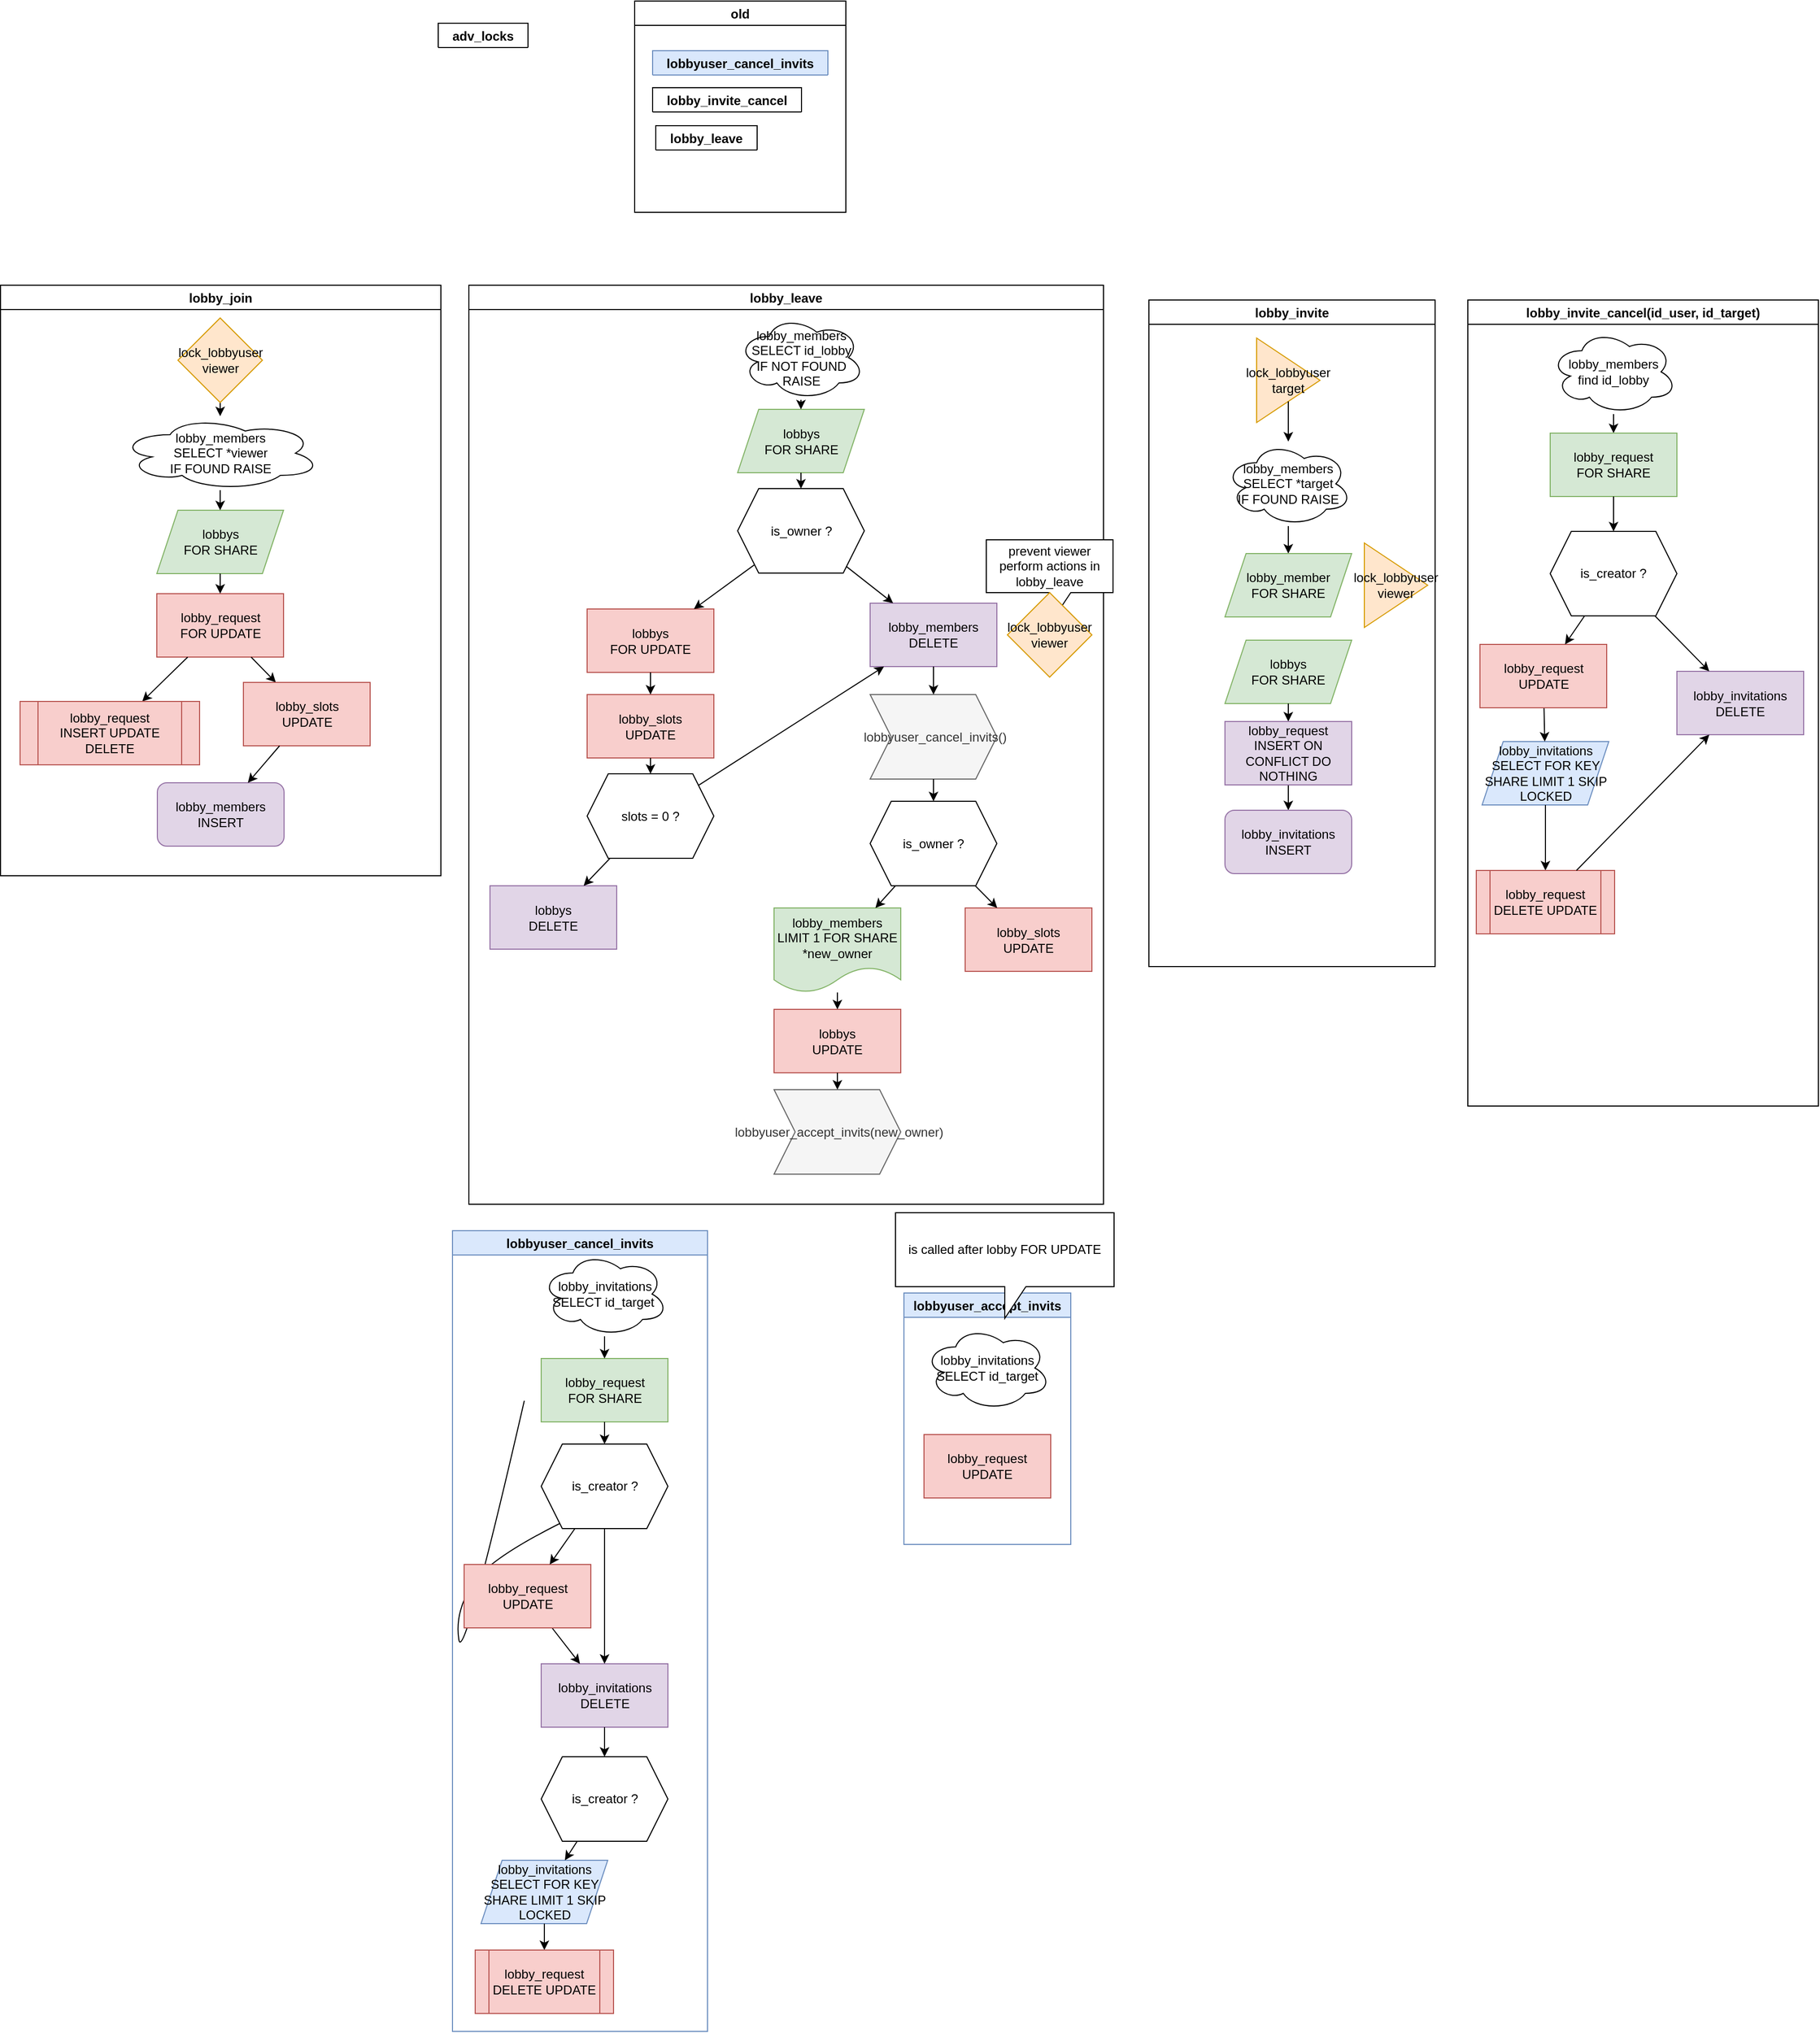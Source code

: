<mxfile version="17.4.2" type="device"><diagram id="5n8HYII4dps_oQGfJcv4" name="Page-1"><mxGraphModel dx="2755" dy="1462" grid="0" gridSize="10" guides="1" tooltips="1" connect="1" arrows="1" fold="1" page="0" pageScale="1" pageWidth="827" pageHeight="1169" math="0" shadow="0"><root><mxCell id="0"/><mxCell id="1" parent="0"/><mxCell id="jAlTLmNeURXq8MkzZGfx-23" value="lobby_join" style="swimlane;" vertex="1" parent="1"><mxGeometry x="-786.5" y="-23" width="417" height="559" as="geometry"><mxRectangle x="-1070" y="6" width="87" height="23" as="alternateBounds"/></mxGeometry></mxCell><mxCell id="jAlTLmNeURXq8MkzZGfx-2" value="lobby_members&lt;br&gt;SELECT *viewer&lt;br&gt;IF FOUND RAISE" style="ellipse;shape=cloud;whiteSpace=wrap;html=1;" vertex="1" parent="jAlTLmNeURXq8MkzZGfx-23"><mxGeometry x="113" y="124" width="190" height="70" as="geometry"/></mxCell><mxCell id="jAlTLmNeURXq8MkzZGfx-5" value="lobbys&lt;br&gt;FOR SHARE" style="shape=parallelogram;perimeter=parallelogramPerimeter;whiteSpace=wrap;html=1;fixedSize=1;fillColor=#d5e8d4;strokeColor=#82b366;" vertex="1" parent="jAlTLmNeURXq8MkzZGfx-23"><mxGeometry x="148" y="213" width="120" height="60" as="geometry"/></mxCell><mxCell id="jAlTLmNeURXq8MkzZGfx-6" value="lobby_request&lt;br&gt;FOR UPDATE" style="rounded=0;whiteSpace=wrap;html=1;fillColor=#f8cecc;strokeColor=#b85450;" vertex="1" parent="jAlTLmNeURXq8MkzZGfx-23"><mxGeometry x="148" y="292" width="120" height="60" as="geometry"/></mxCell><mxCell id="jAlTLmNeURXq8MkzZGfx-8" value="" style="endArrow=classic;html=1;rounded=0;" edge="1" parent="jAlTLmNeURXq8MkzZGfx-23" source="jAlTLmNeURXq8MkzZGfx-6" target="jAlTLmNeURXq8MkzZGfx-18"><mxGeometry width="50" height="50" relative="1" as="geometry"><mxPoint x="113" y="391" as="sourcePoint"/><mxPoint x="161.333" y="496" as="targetPoint"/></mxGeometry></mxCell><mxCell id="jAlTLmNeURXq8MkzZGfx-9" value="" style="endArrow=classic;html=1;rounded=0;" edge="1" parent="jAlTLmNeURXq8MkzZGfx-23" source="jAlTLmNeURXq8MkzZGfx-6" target="jAlTLmNeURXq8MkzZGfx-19"><mxGeometry width="50" height="50" relative="1" as="geometry"><mxPoint x="199.25" y="441" as="sourcePoint"/><mxPoint x="302.111" y="496" as="targetPoint"/></mxGeometry></mxCell><mxCell id="jAlTLmNeURXq8MkzZGfx-12" value="" style="endArrow=classic;html=1;rounded=0;" edge="1" parent="jAlTLmNeURXq8MkzZGfx-23" source="jAlTLmNeURXq8MkzZGfx-17" target="jAlTLmNeURXq8MkzZGfx-2"><mxGeometry width="50" height="50" relative="1" as="geometry"><mxPoint x="208" y="79" as="sourcePoint"/><mxPoint x="613" y="351" as="targetPoint"/></mxGeometry></mxCell><mxCell id="jAlTLmNeURXq8MkzZGfx-13" value="" style="endArrow=classic;html=1;rounded=0;" edge="1" parent="jAlTLmNeURXq8MkzZGfx-23" source="jAlTLmNeURXq8MkzZGfx-2" target="jAlTLmNeURXq8MkzZGfx-5"><mxGeometry width="50" height="50" relative="1" as="geometry"><mxPoint x="563" y="401" as="sourcePoint"/><mxPoint x="323" y="261" as="targetPoint"/></mxGeometry></mxCell><mxCell id="jAlTLmNeURXq8MkzZGfx-14" value="" style="endArrow=classic;html=1;rounded=0;" edge="1" parent="jAlTLmNeURXq8MkzZGfx-23" source="jAlTLmNeURXq8MkzZGfx-5" target="jAlTLmNeURXq8MkzZGfx-6"><mxGeometry width="50" height="50" relative="1" as="geometry"><mxPoint x="218" y="271" as="sourcePoint"/><mxPoint x="218" y="231" as="targetPoint"/></mxGeometry></mxCell><mxCell id="jAlTLmNeURXq8MkzZGfx-17" value="lock_lobbyuser&lt;br&gt;viewer" style="rhombus;whiteSpace=wrap;html=1;fillColor=#ffe6cc;strokeColor=#d79b00;" vertex="1" parent="jAlTLmNeURXq8MkzZGfx-23"><mxGeometry x="168" y="31" width="80" height="80" as="geometry"/></mxCell><mxCell id="jAlTLmNeURXq8MkzZGfx-19" value="lobby_slots&lt;br&gt;UPDATE" style="rounded=0;whiteSpace=wrap;html=1;fillColor=#f8cecc;strokeColor=#b85450;" vertex="1" parent="jAlTLmNeURXq8MkzZGfx-23"><mxGeometry x="230" y="376" width="120" height="60" as="geometry"/></mxCell><mxCell id="jAlTLmNeURXq8MkzZGfx-20" value="lobby_members&lt;br&gt;INSERT" style="rounded=1;whiteSpace=wrap;html=1;fillColor=#e1d5e7;strokeColor=#9673a6;" vertex="1" parent="jAlTLmNeURXq8MkzZGfx-23"><mxGeometry x="148.5" y="471" width="120" height="60" as="geometry"/></mxCell><mxCell id="jAlTLmNeURXq8MkzZGfx-21" value="" style="endArrow=classic;html=1;rounded=0;" edge="1" parent="jAlTLmNeURXq8MkzZGfx-23" source="jAlTLmNeURXq8MkzZGfx-19" target="jAlTLmNeURXq8MkzZGfx-20"><mxGeometry width="50" height="50" relative="1" as="geometry"><mxPoint x="242.307" y="431" as="sourcePoint"/><mxPoint x="367" y="452" as="targetPoint"/></mxGeometry></mxCell><mxCell id="jAlTLmNeURXq8MkzZGfx-18" value="lobby_request&lt;br&gt;INSERT UPDATE DELETE" style="shape=process;whiteSpace=wrap;html=1;backgroundOutline=1;fillColor=#f8cecc;strokeColor=#b85450;" vertex="1" parent="jAlTLmNeURXq8MkzZGfx-23"><mxGeometry x="18.5" y="394" width="170" height="60" as="geometry"/></mxCell><mxCell id="jAlTLmNeURXq8MkzZGfx-24" value="lobby_leave" style="swimlane;" vertex="1" parent="1"><mxGeometry x="-343" y="-23" width="601" height="870" as="geometry"><mxRectangle x="-152" y="-74" width="96" height="23" as="alternateBounds"/></mxGeometry></mxCell><mxCell id="jAlTLmNeURXq8MkzZGfx-25" value="lobby_members&lt;br&gt;SELECT id_lobby&lt;br&gt;IF NOT FOUND RAISE" style="ellipse;shape=cloud;whiteSpace=wrap;html=1;" vertex="1" parent="jAlTLmNeURXq8MkzZGfx-24"><mxGeometry x="254.5" y="28.5" width="120" height="80" as="geometry"/></mxCell><mxCell id="jAlTLmNeURXq8MkzZGfx-26" value="lobbys&lt;br&gt;FOR SHARE" style="shape=parallelogram;perimeter=parallelogramPerimeter;whiteSpace=wrap;html=1;fixedSize=1;fillColor=#d5e8d4;strokeColor=#82b366;" vertex="1" parent="jAlTLmNeURXq8MkzZGfx-24"><mxGeometry x="254.5" y="117.5" width="120" height="60" as="geometry"/></mxCell><mxCell id="jAlTLmNeURXq8MkzZGfx-28" value="is_owner ?" style="shape=hexagon;perimeter=hexagonPerimeter2;whiteSpace=wrap;html=1;fixedSize=1;" vertex="1" parent="jAlTLmNeURXq8MkzZGfx-24"><mxGeometry x="254.5" y="192.5" width="120" height="80" as="geometry"/></mxCell><mxCell id="jAlTLmNeURXq8MkzZGfx-30" value="lobbys&lt;br&gt;FOR UPDATE" style="rounded=0;whiteSpace=wrap;html=1;fillColor=#f8cecc;strokeColor=#b85450;" vertex="1" parent="jAlTLmNeURXq8MkzZGfx-24"><mxGeometry x="112" y="306.5" width="120" height="60" as="geometry"/></mxCell><mxCell id="jAlTLmNeURXq8MkzZGfx-31" value="lobby_slots&lt;br&gt;UPDATE" style="rounded=0;whiteSpace=wrap;html=1;fillColor=#f8cecc;strokeColor=#b85450;" vertex="1" parent="jAlTLmNeURXq8MkzZGfx-24"><mxGeometry x="112" y="387.5" width="120" height="60" as="geometry"/></mxCell><mxCell id="jAlTLmNeURXq8MkzZGfx-32" value="slots = 0 ?" style="shape=hexagon;perimeter=hexagonPerimeter2;whiteSpace=wrap;html=1;fixedSize=1;" vertex="1" parent="jAlTLmNeURXq8MkzZGfx-24"><mxGeometry x="112" y="462.5" width="120" height="80" as="geometry"/></mxCell><mxCell id="jAlTLmNeURXq8MkzZGfx-33" value="lobbys&lt;br&gt;DELETE" style="rounded=0;whiteSpace=wrap;html=1;fillColor=#e1d5e7;strokeColor=#9673a6;" vertex="1" parent="jAlTLmNeURXq8MkzZGfx-24"><mxGeometry x="20" y="568.5" width="120" height="60" as="geometry"/></mxCell><mxCell id="jAlTLmNeURXq8MkzZGfx-34" value="lobby_members&lt;br&gt;DELETE" style="rounded=0;whiteSpace=wrap;html=1;fillColor=#e1d5e7;strokeColor=#9673a6;" vertex="1" parent="jAlTLmNeURXq8MkzZGfx-24"><mxGeometry x="380" y="301" width="120" height="60" as="geometry"/></mxCell><mxCell id="jAlTLmNeURXq8MkzZGfx-35" value="" style="endArrow=classic;html=1;rounded=0;" edge="1" parent="jAlTLmNeURXq8MkzZGfx-24" source="jAlTLmNeURXq8MkzZGfx-25" target="jAlTLmNeURXq8MkzZGfx-26"><mxGeometry width="50" height="50" relative="1" as="geometry"><mxPoint x="274" y="488.5" as="sourcePoint"/><mxPoint x="324" y="438.5" as="targetPoint"/></mxGeometry></mxCell><mxCell id="jAlTLmNeURXq8MkzZGfx-36" value="" style="endArrow=classic;html=1;rounded=0;" edge="1" parent="jAlTLmNeURXq8MkzZGfx-24" source="jAlTLmNeURXq8MkzZGfx-26" target="jAlTLmNeURXq8MkzZGfx-28"><mxGeometry width="50" height="50" relative="1" as="geometry"><mxPoint x="274" y="488.5" as="sourcePoint"/><mxPoint x="324" y="438.5" as="targetPoint"/></mxGeometry></mxCell><mxCell id="jAlTLmNeURXq8MkzZGfx-37" value="" style="endArrow=classic;html=1;rounded=0;" edge="1" parent="jAlTLmNeURXq8MkzZGfx-24" source="jAlTLmNeURXq8MkzZGfx-28" target="jAlTLmNeURXq8MkzZGfx-30"><mxGeometry width="50" height="50" relative="1" as="geometry"><mxPoint x="434" y="488.5" as="sourcePoint"/><mxPoint x="484" y="438.5" as="targetPoint"/></mxGeometry></mxCell><mxCell id="jAlTLmNeURXq8MkzZGfx-38" value="" style="endArrow=classic;html=1;rounded=0;" edge="1" parent="jAlTLmNeURXq8MkzZGfx-24" source="jAlTLmNeURXq8MkzZGfx-30" target="jAlTLmNeURXq8MkzZGfx-31"><mxGeometry width="50" height="50" relative="1" as="geometry"><mxPoint x="279.722" y="323.943" as="sourcePoint"/><mxPoint x="217.126" y="366.5" as="targetPoint"/></mxGeometry></mxCell><mxCell id="jAlTLmNeURXq8MkzZGfx-39" value="" style="endArrow=classic;html=1;rounded=0;" edge="1" parent="jAlTLmNeURXq8MkzZGfx-24" source="jAlTLmNeURXq8MkzZGfx-31" target="jAlTLmNeURXq8MkzZGfx-32"><mxGeometry width="50" height="50" relative="1" as="geometry"><mxPoint x="434" y="488.5" as="sourcePoint"/><mxPoint x="484" y="438.5" as="targetPoint"/></mxGeometry></mxCell><mxCell id="jAlTLmNeURXq8MkzZGfx-40" value="" style="endArrow=classic;html=1;rounded=0;" edge="1" parent="jAlTLmNeURXq8MkzZGfx-24" source="jAlTLmNeURXq8MkzZGfx-32" target="jAlTLmNeURXq8MkzZGfx-33"><mxGeometry width="50" height="50" relative="1" as="geometry"><mxPoint x="290" y="546.5" as="sourcePoint"/><mxPoint x="340" y="496.5" as="targetPoint"/></mxGeometry></mxCell><mxCell id="jAlTLmNeURXq8MkzZGfx-42" value="" style="endArrow=classic;html=1;rounded=0;" edge="1" parent="jAlTLmNeURXq8MkzZGfx-24" source="jAlTLmNeURXq8MkzZGfx-28" target="jAlTLmNeURXq8MkzZGfx-34"><mxGeometry width="50" height="50" relative="1" as="geometry"><mxPoint x="218.389" y="565.277" as="sourcePoint"/><mxPoint x="422" y="225" as="targetPoint"/></mxGeometry></mxCell><mxCell id="jAlTLmNeURXq8MkzZGfx-43" value="&amp;nbsp;lobbyuser_cancel_invits()" style="shape=step;perimeter=stepPerimeter;whiteSpace=wrap;html=1;fixedSize=1;fillColor=#f5f5f5;fontColor=#333333;strokeColor=#666666;" vertex="1" parent="jAlTLmNeURXq8MkzZGfx-24"><mxGeometry x="380" y="387.5" width="120" height="80" as="geometry"/></mxCell><mxCell id="jAlTLmNeURXq8MkzZGfx-44" value="is_owner ?" style="shape=hexagon;perimeter=hexagonPerimeter2;whiteSpace=wrap;html=1;fixedSize=1;" vertex="1" parent="jAlTLmNeURXq8MkzZGfx-24"><mxGeometry x="380" y="488.5" width="120" height="80" as="geometry"/></mxCell><mxCell id="jAlTLmNeURXq8MkzZGfx-45" value="lobby_members&lt;br&gt;LIMIT 1 FOR SHARE&lt;br&gt;*new_owner" style="shape=document;whiteSpace=wrap;html=1;boundedLbl=1;fillColor=#d5e8d4;strokeColor=#82b366;" vertex="1" parent="jAlTLmNeURXq8MkzZGfx-24"><mxGeometry x="289" y="589.5" width="120" height="80" as="geometry"/></mxCell><mxCell id="jAlTLmNeURXq8MkzZGfx-46" value="lobbys&lt;br&gt;UPDATE" style="rounded=0;whiteSpace=wrap;html=1;fillColor=#f8cecc;strokeColor=#b85450;" vertex="1" parent="jAlTLmNeURXq8MkzZGfx-24"><mxGeometry x="289" y="685.5" width="120" height="60" as="geometry"/></mxCell><mxCell id="jAlTLmNeURXq8MkzZGfx-47" value="&amp;nbsp;lobbyuser_accept_invits(new_owner)" style="shape=step;perimeter=stepPerimeter;whiteSpace=wrap;html=1;fixedSize=1;fillColor=#f5f5f5;fontColor=#333333;strokeColor=#666666;" vertex="1" parent="jAlTLmNeURXq8MkzZGfx-24"><mxGeometry x="289" y="761.5" width="120" height="80" as="geometry"/></mxCell><mxCell id="jAlTLmNeURXq8MkzZGfx-48" value="lobby_slots&lt;br&gt;UPDATE" style="rounded=0;whiteSpace=wrap;html=1;fillColor=#f8cecc;strokeColor=#b85450;" vertex="1" parent="jAlTLmNeURXq8MkzZGfx-24"><mxGeometry x="470" y="589.5" width="120" height="60" as="geometry"/></mxCell><mxCell id="jAlTLmNeURXq8MkzZGfx-50" value="" style="endArrow=classic;html=1;rounded=0;" edge="1" parent="jAlTLmNeURXq8MkzZGfx-24" source="jAlTLmNeURXq8MkzZGfx-43" target="jAlTLmNeURXq8MkzZGfx-44"><mxGeometry width="50" height="50" relative="1" as="geometry"><mxPoint x="440" y="443" as="sourcePoint"/><mxPoint x="465" y="492.5" as="targetPoint"/></mxGeometry></mxCell><mxCell id="jAlTLmNeURXq8MkzZGfx-52" value="" style="endArrow=classic;html=1;rounded=0;" edge="1" parent="jAlTLmNeURXq8MkzZGfx-24" source="jAlTLmNeURXq8MkzZGfx-44" target="jAlTLmNeURXq8MkzZGfx-48"><mxGeometry width="50" height="50" relative="1" as="geometry"><mxPoint x="465" y="572.5" as="sourcePoint"/><mxPoint x="465" y="624.5" as="targetPoint"/></mxGeometry></mxCell><mxCell id="jAlTLmNeURXq8MkzZGfx-53" value="" style="endArrow=classic;html=1;rounded=0;" edge="1" parent="jAlTLmNeURXq8MkzZGfx-24" source="jAlTLmNeURXq8MkzZGfx-44" target="jAlTLmNeURXq8MkzZGfx-45"><mxGeometry width="50" height="50" relative="1" as="geometry"><mxPoint x="511.813" y="690.874" as="sourcePoint"/><mxPoint x="553.75" y="714.5" as="targetPoint"/></mxGeometry></mxCell><mxCell id="jAlTLmNeURXq8MkzZGfx-54" value="" style="endArrow=classic;html=1;rounded=0;" edge="1" parent="jAlTLmNeURXq8MkzZGfx-24" source="jAlTLmNeURXq8MkzZGfx-45" target="jAlTLmNeURXq8MkzZGfx-46"><mxGeometry width="50" height="50" relative="1" as="geometry"><mxPoint x="418.559" y="691.619" as="sourcePoint"/><mxPoint x="333" y="835.5" as="targetPoint"/></mxGeometry></mxCell><mxCell id="jAlTLmNeURXq8MkzZGfx-55" value="" style="endArrow=classic;html=1;rounded=0;" edge="1" parent="jAlTLmNeURXq8MkzZGfx-24" source="jAlTLmNeURXq8MkzZGfx-46" target="jAlTLmNeURXq8MkzZGfx-47"><mxGeometry width="50" height="50" relative="1" as="geometry"><mxPoint x="328" y="826.5" as="sourcePoint"/><mxPoint x="328.0" y="807.5" as="targetPoint"/></mxGeometry></mxCell><mxCell id="jAlTLmNeURXq8MkzZGfx-193" value="" style="endArrow=classic;html=1;rounded=0;" edge="1" parent="jAlTLmNeURXq8MkzZGfx-24" source="jAlTLmNeURXq8MkzZGfx-32" target="jAlTLmNeURXq8MkzZGfx-34"><mxGeometry width="50" height="50" relative="1" as="geometry"><mxPoint x="143.667" y="552.5" as="sourcePoint"/><mxPoint x="315" y="328" as="targetPoint"/></mxGeometry></mxCell><mxCell id="jAlTLmNeURXq8MkzZGfx-232" value="prevent viewer perform actions in lobby_leave" style="shape=callout;whiteSpace=wrap;html=1;perimeter=calloutPerimeter;strokeColor=default;fillColor=#FFFFFF;gradientColor=none;gradientDirection=north;" vertex="1" parent="jAlTLmNeURXq8MkzZGfx-24"><mxGeometry x="490" y="241" width="120" height="80" as="geometry"/></mxCell><mxCell id="jAlTLmNeURXq8MkzZGfx-233" value="lock_lobbyuser&lt;br&gt;viewer" style="rhombus;whiteSpace=wrap;html=1;fillColor=#ffe6cc;strokeColor=#d79b00;" vertex="1" parent="jAlTLmNeURXq8MkzZGfx-24"><mxGeometry x="510" y="291" width="80" height="80" as="geometry"/></mxCell><mxCell id="jAlTLmNeURXq8MkzZGfx-238" value="" style="endArrow=classic;html=1;rounded=0;" edge="1" parent="jAlTLmNeURXq8MkzZGfx-24" source="jAlTLmNeURXq8MkzZGfx-34" target="jAlTLmNeURXq8MkzZGfx-43"><mxGeometry width="50" height="50" relative="1" as="geometry"><mxPoint x="227.456" y="483.412" as="sourcePoint"/><mxPoint x="397" y="371" as="targetPoint"/></mxGeometry></mxCell><mxCell id="jAlTLmNeURXq8MkzZGfx-56" value="lobby_invite" style="swimlane;" vertex="1" parent="1"><mxGeometry x="301" y="-9" width="271" height="631" as="geometry"><mxRectangle x="296" y="1" width="97" height="23" as="alternateBounds"/></mxGeometry></mxCell><mxCell id="jAlTLmNeURXq8MkzZGfx-58" value="lock_lobbyuser&lt;br&gt;target" style="triangle;whiteSpace=wrap;html=1;fillColor=#ffe6cc;strokeColor=#d79b00;" vertex="1" parent="jAlTLmNeURXq8MkzZGfx-56"><mxGeometry x="102" y="36" width="60" height="80" as="geometry"/></mxCell><mxCell id="jAlTLmNeURXq8MkzZGfx-59" value="lobby_members&lt;br&gt;SELECT *target&lt;br&gt;IF FOUND RAISE" style="ellipse;shape=cloud;whiteSpace=wrap;html=1;strokeColor=default;fillColor=default;" vertex="1" parent="jAlTLmNeURXq8MkzZGfx-56"><mxGeometry x="72" y="134" width="120" height="80" as="geometry"/></mxCell><mxCell id="jAlTLmNeURXq8MkzZGfx-61" value="lobbys&lt;br&gt;FOR SHARE" style="shape=parallelogram;perimeter=parallelogramPerimeter;whiteSpace=wrap;html=1;fixedSize=1;strokeColor=#82b366;fillColor=#d5e8d4;" vertex="1" parent="jAlTLmNeURXq8MkzZGfx-56"><mxGeometry x="72" y="322" width="120" height="60" as="geometry"/></mxCell><mxCell id="jAlTLmNeURXq8MkzZGfx-64" value="" style="endArrow=classic;html=1;rounded=0;" edge="1" parent="jAlTLmNeURXq8MkzZGfx-56" source="jAlTLmNeURXq8MkzZGfx-58" target="jAlTLmNeURXq8MkzZGfx-59"><mxGeometry width="50" height="50" relative="1" as="geometry"><mxPoint x="165.5" y="350" as="sourcePoint"/><mxPoint x="215.5" y="300" as="targetPoint"/></mxGeometry></mxCell><mxCell id="jAlTLmNeURXq8MkzZGfx-65" value="" style="endArrow=classic;html=1;rounded=0;" edge="1" parent="jAlTLmNeURXq8MkzZGfx-56" source="jAlTLmNeURXq8MkzZGfx-59" target="jAlTLmNeURXq8MkzZGfx-237"><mxGeometry width="50" height="50" relative="1" as="geometry"><mxPoint x="141.642" y="106.239" as="sourcePoint"/><mxPoint x="132" y="254" as="targetPoint"/></mxGeometry></mxCell><mxCell id="jAlTLmNeURXq8MkzZGfx-66" value="" style="endArrow=classic;html=1;rounded=0;" edge="1" parent="jAlTLmNeURXq8MkzZGfx-56" source="jAlTLmNeURXq8MkzZGfx-61" target="jAlTLmNeURXq8MkzZGfx-93"><mxGeometry width="50" height="50" relative="1" as="geometry"><mxPoint x="132.5" y="407" as="sourcePoint"/><mxPoint x="132" y="445" as="targetPoint"/></mxGeometry></mxCell><mxCell id="jAlTLmNeURXq8MkzZGfx-67" value="" style="endArrow=classic;html=1;rounded=0;" edge="1" parent="jAlTLmNeURXq8MkzZGfx-56" source="jAlTLmNeURXq8MkzZGfx-93" target="jAlTLmNeURXq8MkzZGfx-92"><mxGeometry width="50" height="50" relative="1" as="geometry"><mxPoint x="132" y="505" as="sourcePoint"/><mxPoint x="132" y="527" as="targetPoint"/></mxGeometry></mxCell><mxCell id="jAlTLmNeURXq8MkzZGfx-92" value="lobby_invitations&lt;br&gt;INSERT" style="rounded=1;whiteSpace=wrap;html=1;strokeColor=#9673a6;fillColor=#e1d5e7;gradientDirection=north;" vertex="1" parent="jAlTLmNeURXq8MkzZGfx-56"><mxGeometry x="72" y="483" width="120" height="60" as="geometry"/></mxCell><mxCell id="jAlTLmNeURXq8MkzZGfx-93" value="lobby_request&lt;br&gt;INSERT ON CONFLICT DO NOTHING" style="rounded=0;whiteSpace=wrap;html=1;strokeColor=#9673a6;fillColor=#e1d5e7;" vertex="1" parent="jAlTLmNeURXq8MkzZGfx-56"><mxGeometry x="72" y="399" width="120" height="60" as="geometry"/></mxCell><mxCell id="jAlTLmNeURXq8MkzZGfx-237" value="lobby_member&lt;br&gt;FOR SHARE" style="shape=parallelogram;perimeter=parallelogramPerimeter;whiteSpace=wrap;html=1;fixedSize=1;strokeColor=#82b366;fillColor=#d5e8d4;" vertex="1" parent="jAlTLmNeURXq8MkzZGfx-56"><mxGeometry x="72" y="240" width="120" height="60" as="geometry"/></mxCell><mxCell id="jAlTLmNeURXq8MkzZGfx-235" value="lock_lobbyuser&lt;br&gt;viewer" style="triangle;whiteSpace=wrap;html=1;fillColor=#ffe6cc;strokeColor=#d79b00;" vertex="1" parent="jAlTLmNeURXq8MkzZGfx-56"><mxGeometry x="204" y="230" width="60" height="80" as="geometry"/></mxCell><mxCell id="jAlTLmNeURXq8MkzZGfx-95" value="lobbyuser_cancel_invits" style="swimlane;strokeColor=#6c8ebf;fillColor=#dae8fc;gradientDirection=north;" vertex="1" parent="1"><mxGeometry x="-358.5" y="872" width="241.5" height="758" as="geometry"/></mxCell><mxCell id="jAlTLmNeURXq8MkzZGfx-113" value="" style="curved=1;endArrow=classic;html=1;rounded=0;" edge="1" parent="jAlTLmNeURXq8MkzZGfx-95" source="jAlTLmNeURXq8MkzZGfx-109"><mxGeometry width="50" height="50" relative="1" as="geometry"><mxPoint x="68" y="161" as="sourcePoint"/><mxPoint x="126" y="265.4" as="targetPoint"/><Array as="points"><mxPoint x="10" y="413"/><mxPoint x="2" y="361"/><mxPoint x="36" y="308"/></Array></mxGeometry></mxCell><mxCell id="jAlTLmNeURXq8MkzZGfx-173" value="lobby_invitations&lt;br&gt;SELECT id_target&amp;nbsp;" style="ellipse;shape=cloud;whiteSpace=wrap;html=1;strokeColor=default;fillColor=#FFFFFF;gradientColor=none;gradientDirection=north;" vertex="1" parent="jAlTLmNeURXq8MkzZGfx-95"><mxGeometry x="84" y="20" width="120" height="80" as="geometry"/></mxCell><mxCell id="jAlTLmNeURXq8MkzZGfx-174" value="lobby_request&lt;br&gt;FOR SHARE" style="rounded=0;whiteSpace=wrap;html=1;strokeColor=#82b366;fillColor=#d5e8d4;" vertex="1" parent="jAlTLmNeURXq8MkzZGfx-95"><mxGeometry x="84" y="121" width="120" height="60" as="geometry"/></mxCell><mxCell id="jAlTLmNeURXq8MkzZGfx-175" value="lobby_invitations&lt;br&gt;DELETE" style="rounded=0;whiteSpace=wrap;html=1;strokeColor=#9673a6;fillColor=#e1d5e7;" vertex="1" parent="jAlTLmNeURXq8MkzZGfx-95"><mxGeometry x="84" y="410" width="120" height="60" as="geometry"/></mxCell><mxCell id="jAlTLmNeURXq8MkzZGfx-176" value="lobby_invitations&lt;br&gt;SELECT FOR KEY SHARE LIMIT 1 SKIP LOCKED" style="shape=parallelogram;perimeter=parallelogramPerimeter;whiteSpace=wrap;html=1;fixedSize=1;strokeColor=#6c8ebf;fillColor=#dae8fc;" vertex="1" parent="jAlTLmNeURXq8MkzZGfx-95"><mxGeometry x="27" y="596" width="120" height="60" as="geometry"/></mxCell><mxCell id="jAlTLmNeURXq8MkzZGfx-177" value="" style="endArrow=classic;html=1;rounded=0;" edge="1" parent="jAlTLmNeURXq8MkzZGfx-95" source="jAlTLmNeURXq8MkzZGfx-176" target="jAlTLmNeURXq8MkzZGfx-179"><mxGeometry width="50" height="50" relative="1" as="geometry"><mxPoint x="-342.5" y="679" as="sourcePoint"/><mxPoint x="-591.773" y="730" as="targetPoint"/></mxGeometry></mxCell><mxCell id="jAlTLmNeURXq8MkzZGfx-178" value="" style="endArrow=classic;html=1;rounded=0;" edge="1" parent="jAlTLmNeURXq8MkzZGfx-95" source="jAlTLmNeURXq8MkzZGfx-180" target="jAlTLmNeURXq8MkzZGfx-175"><mxGeometry width="50" height="50" relative="1" as="geometry"><mxPoint x="-446.5" y="379" as="sourcePoint"/><mxPoint x="-484.357" y="527" as="targetPoint"/></mxGeometry></mxCell><mxCell id="jAlTLmNeURXq8MkzZGfx-179" value="lobby_request&lt;br&gt;DELETE UPDATE" style="shape=process;whiteSpace=wrap;html=1;backgroundOutline=1;strokeColor=#b85450;fillColor=#f8cecc;gradientDirection=north;" vertex="1" parent="jAlTLmNeURXq8MkzZGfx-95"><mxGeometry x="21.5" y="681" width="131" height="60" as="geometry"/></mxCell><mxCell id="jAlTLmNeURXq8MkzZGfx-180" value="lobby_request&lt;br&gt;UPDATE" style="rounded=0;whiteSpace=wrap;html=1;strokeColor=#b85450;fillColor=#f8cecc;" vertex="1" parent="jAlTLmNeURXq8MkzZGfx-95"><mxGeometry x="11" y="316" width="120" height="60" as="geometry"/></mxCell><mxCell id="jAlTLmNeURXq8MkzZGfx-181" value="is_creator ?" style="shape=hexagon;perimeter=hexagonPerimeter2;whiteSpace=wrap;html=1;fixedSize=1;" vertex="1" parent="jAlTLmNeURXq8MkzZGfx-95"><mxGeometry x="84" y="202" width="120" height="80" as="geometry"/></mxCell><mxCell id="jAlTLmNeURXq8MkzZGfx-182" value="" style="endArrow=classic;html=1;rounded=0;" edge="1" parent="jAlTLmNeURXq8MkzZGfx-95" source="jAlTLmNeURXq8MkzZGfx-181" target="jAlTLmNeURXq8MkzZGfx-180"><mxGeometry width="50" height="50" relative="1" as="geometry"><mxPoint x="-422.5" y="265" as="sourcePoint"/><mxPoint x="-396.5" y="222" as="targetPoint"/></mxGeometry></mxCell><mxCell id="jAlTLmNeURXq8MkzZGfx-183" value="" style="endArrow=classic;html=1;rounded=0;" edge="1" parent="jAlTLmNeURXq8MkzZGfx-95" source="jAlTLmNeURXq8MkzZGfx-181" target="jAlTLmNeURXq8MkzZGfx-175"><mxGeometry width="50" height="50" relative="1" as="geometry"><mxPoint x="-416.121" y="390" as="sourcePoint"/><mxPoint x="-378.879" y="417" as="targetPoint"/></mxGeometry></mxCell><mxCell id="jAlTLmNeURXq8MkzZGfx-184" value="" style="endArrow=classic;html=1;rounded=0;" edge="1" parent="jAlTLmNeURXq8MkzZGfx-95" source="jAlTLmNeURXq8MkzZGfx-175" target="jAlTLmNeURXq8MkzZGfx-186"><mxGeometry width="50" height="50" relative="1" as="geometry"><mxPoint x="-416.121" y="390" as="sourcePoint"/><mxPoint x="142" y="514" as="targetPoint"/></mxGeometry></mxCell><mxCell id="jAlTLmNeURXq8MkzZGfx-186" value="is_creator ?" style="shape=hexagon;perimeter=hexagonPerimeter2;whiteSpace=wrap;html=1;fixedSize=1;" vertex="1" parent="jAlTLmNeURXq8MkzZGfx-95"><mxGeometry x="84" y="498" width="120" height="80" as="geometry"/></mxCell><mxCell id="jAlTLmNeURXq8MkzZGfx-187" value="" style="endArrow=classic;html=1;rounded=0;" edge="1" parent="jAlTLmNeURXq8MkzZGfx-95" source="jAlTLmNeURXq8MkzZGfx-186" target="jAlTLmNeURXq8MkzZGfx-176"><mxGeometry width="50" height="50" relative="1" as="geometry"><mxPoint x="229.625" y="477" as="sourcePoint"/><mxPoint x="266.5" y="527" as="targetPoint"/></mxGeometry></mxCell><mxCell id="jAlTLmNeURXq8MkzZGfx-189" value="" style="endArrow=classic;html=1;rounded=0;" edge="1" parent="jAlTLmNeURXq8MkzZGfx-95" source="jAlTLmNeURXq8MkzZGfx-173" target="jAlTLmNeURXq8MkzZGfx-174"><mxGeometry width="50" height="50" relative="1" as="geometry"><mxPoint x="-462" y="530" as="sourcePoint"/><mxPoint x="-412" y="480" as="targetPoint"/></mxGeometry></mxCell><mxCell id="jAlTLmNeURXq8MkzZGfx-41" value="" style="endArrow=classic;html=1;rounded=0;" edge="1" parent="jAlTLmNeURXq8MkzZGfx-95" source="jAlTLmNeURXq8MkzZGfx-174" target="jAlTLmNeURXq8MkzZGfx-181"><mxGeometry width="50" height="50" relative="1" as="geometry"><mxPoint x="-1129.275" y="626.95" as="sourcePoint"/><mxPoint x="-1187.767" y="668.5" as="targetPoint"/></mxGeometry></mxCell><mxCell id="jAlTLmNeURXq8MkzZGfx-114" value="lobbyuser_accept_invits" style="swimlane;strokeColor=#6c8ebf;fillColor=#dae8fc;gradientDirection=north;startSize=23;" vertex="1" parent="1"><mxGeometry x="69" y="931" width="158" height="238" as="geometry"/></mxCell><mxCell id="jAlTLmNeURXq8MkzZGfx-116" value="lobby_request&lt;br&gt;UPDATE" style="rounded=0;whiteSpace=wrap;html=1;strokeColor=#b85450;fillColor=#f8cecc;gradientDirection=north;" vertex="1" parent="jAlTLmNeURXq8MkzZGfx-114"><mxGeometry x="19" y="134" width="120" height="60" as="geometry"/></mxCell><mxCell id="jAlTLmNeURXq8MkzZGfx-240" value="lobby_invitations&lt;br&gt;SELECT id_target" style="ellipse;shape=cloud;whiteSpace=wrap;html=1;strokeColor=default;fillColor=#FFFFFF;gradientColor=none;gradientDirection=north;" vertex="1" parent="jAlTLmNeURXq8MkzZGfx-114"><mxGeometry x="19" y="31" width="120" height="80" as="geometry"/></mxCell><mxCell id="jAlTLmNeURXq8MkzZGfx-140" value="lobby_invite_cancel(id_user, id_target)" style="swimlane;strokeColor=default;fillColor=default;" vertex="1" parent="1"><mxGeometry x="603" y="-9" width="332" height="763" as="geometry"><mxRectangle x="233" y="94" width="141" height="23" as="alternateBounds"/></mxGeometry></mxCell><mxCell id="jAlTLmNeURXq8MkzZGfx-141" value="lobby_members&lt;br&gt;find id_lobby" style="ellipse;shape=cloud;whiteSpace=wrap;html=1;strokeColor=default;fillColor=default;" vertex="1" parent="jAlTLmNeURXq8MkzZGfx-140"><mxGeometry x="78" y="28" width="120" height="80" as="geometry"/></mxCell><mxCell id="jAlTLmNeURXq8MkzZGfx-142" value="lobby_invitations&lt;br&gt;DELETE" style="rounded=0;whiteSpace=wrap;html=1;strokeColor=#9673a6;fillColor=#e1d5e7;" vertex="1" parent="jAlTLmNeURXq8MkzZGfx-140"><mxGeometry x="198" y="351.5" width="120" height="60" as="geometry"/></mxCell><mxCell id="jAlTLmNeURXq8MkzZGfx-143" value="" style="endArrow=classic;html=1;rounded=0;" edge="1" parent="jAlTLmNeURXq8MkzZGfx-140" source="jAlTLmNeURXq8MkzZGfx-141" target="jAlTLmNeURXq8MkzZGfx-153"><mxGeometry width="50" height="50" relative="1" as="geometry"><mxPoint x="179" y="128" as="sourcePoint"/><mxPoint x="138" y="135" as="targetPoint"/></mxGeometry></mxCell><mxCell id="jAlTLmNeURXq8MkzZGfx-144" value="lobby_invitations&lt;br&gt;SELECT FOR KEY SHARE LIMIT 1 SKIP LOCKED" style="shape=parallelogram;perimeter=parallelogramPerimeter;whiteSpace=wrap;html=1;fixedSize=1;strokeColor=#6c8ebf;fillColor=#dae8fc;" vertex="1" parent="jAlTLmNeURXq8MkzZGfx-140"><mxGeometry x="13.5" y="418" width="120" height="60" as="geometry"/></mxCell><mxCell id="jAlTLmNeURXq8MkzZGfx-147" value="" style="endArrow=classic;html=1;rounded=0;" edge="1" parent="jAlTLmNeURXq8MkzZGfx-140" source="jAlTLmNeURXq8MkzZGfx-144" target="jAlTLmNeURXq8MkzZGfx-151"><mxGeometry width="50" height="50" relative="1" as="geometry"><mxPoint x="246" y="570" as="sourcePoint"/><mxPoint x="-3.273" y="621" as="targetPoint"/></mxGeometry></mxCell><mxCell id="jAlTLmNeURXq8MkzZGfx-150" value="" style="endArrow=classic;html=1;rounded=0;" edge="1" parent="jAlTLmNeURXq8MkzZGfx-140" source="jAlTLmNeURXq8MkzZGfx-152" target="jAlTLmNeURXq8MkzZGfx-144"><mxGeometry width="50" height="50" relative="1" as="geometry"><mxPoint x="98" y="386" as="sourcePoint"/><mxPoint x="60.143" y="534" as="targetPoint"/></mxGeometry></mxCell><mxCell id="jAlTLmNeURXq8MkzZGfx-151" value="lobby_request&lt;br&gt;DELETE UPDATE" style="shape=process;whiteSpace=wrap;html=1;backgroundOutline=1;strokeColor=#b85450;fillColor=#f8cecc;gradientDirection=north;" vertex="1" parent="jAlTLmNeURXq8MkzZGfx-140"><mxGeometry x="8" y="540" width="131" height="60" as="geometry"/></mxCell><mxCell id="jAlTLmNeURXq8MkzZGfx-152" value="lobby_request&lt;br&gt;UPDATE" style="rounded=0;whiteSpace=wrap;html=1;strokeColor=#b85450;fillColor=#f8cecc;" vertex="1" parent="jAlTLmNeURXq8MkzZGfx-140"><mxGeometry x="11.5" y="326" width="120" height="60" as="geometry"/></mxCell><mxCell id="jAlTLmNeURXq8MkzZGfx-153" value="lobby_request&lt;br&gt;FOR SHARE" style="rounded=0;whiteSpace=wrap;html=1;strokeColor=#82b366;fillColor=#d5e8d4;" vertex="1" parent="jAlTLmNeURXq8MkzZGfx-140"><mxGeometry x="78" y="126" width="120" height="60" as="geometry"/></mxCell><mxCell id="jAlTLmNeURXq8MkzZGfx-154" value="is_creator ?" style="shape=hexagon;perimeter=hexagonPerimeter2;whiteSpace=wrap;html=1;fixedSize=1;" vertex="1" parent="jAlTLmNeURXq8MkzZGfx-140"><mxGeometry x="78" y="219" width="120" height="80" as="geometry"/></mxCell><mxCell id="jAlTLmNeURXq8MkzZGfx-155" value="" style="endArrow=classic;html=1;rounded=0;" edge="1" parent="jAlTLmNeURXq8MkzZGfx-140" source="jAlTLmNeURXq8MkzZGfx-153" target="jAlTLmNeURXq8MkzZGfx-154"><mxGeometry width="50" height="50" relative="1" as="geometry"><mxPoint x="105.25" y="396" as="sourcePoint"/><mxPoint x="106.75" y="432" as="targetPoint"/></mxGeometry></mxCell><mxCell id="jAlTLmNeURXq8MkzZGfx-156" value="" style="endArrow=classic;html=1;rounded=0;" edge="1" parent="jAlTLmNeURXq8MkzZGfx-140" source="jAlTLmNeURXq8MkzZGfx-154" target="jAlTLmNeURXq8MkzZGfx-152"><mxGeometry width="50" height="50" relative="1" as="geometry"><mxPoint x="122" y="272" as="sourcePoint"/><mxPoint x="148.0" y="229" as="targetPoint"/></mxGeometry></mxCell><mxCell id="jAlTLmNeURXq8MkzZGfx-157" value="" style="endArrow=classic;html=1;rounded=0;" edge="1" parent="jAlTLmNeURXq8MkzZGfx-140" source="jAlTLmNeURXq8MkzZGfx-154" target="jAlTLmNeURXq8MkzZGfx-142"><mxGeometry width="50" height="50" relative="1" as="geometry"><mxPoint x="128.379" y="397" as="sourcePoint"/><mxPoint x="165.621" y="424" as="targetPoint"/></mxGeometry></mxCell><mxCell id="jAlTLmNeURXq8MkzZGfx-242" value="" style="endArrow=classic;html=1;rounded=0;" edge="1" parent="jAlTLmNeURXq8MkzZGfx-140" source="jAlTLmNeURXq8MkzZGfx-151" target="jAlTLmNeURXq8MkzZGfx-142"><mxGeometry width="50" height="50" relative="1" as="geometry"><mxPoint x="194" y="511" as="sourcePoint"/><mxPoint x="91.738" y="550" as="targetPoint"/></mxGeometry></mxCell><mxCell id="jAlTLmNeURXq8MkzZGfx-199" value="old" style="swimlane;strokeColor=default;fillColor=#FFFFFF;gradientColor=none;gradientDirection=north;" vertex="1" parent="1"><mxGeometry x="-186" y="-292" width="200" height="200" as="geometry"/></mxCell><mxCell id="jAlTLmNeURXq8MkzZGfx-68" value="lobby_invite_cancel" style="swimlane;strokeColor=default;fillColor=default;" vertex="1" collapsed="1" parent="jAlTLmNeURXq8MkzZGfx-199"><mxGeometry x="17" y="82" width="141" height="23" as="geometry"><mxRectangle x="605" y="-366" width="276" height="526" as="alternateBounds"/></mxGeometry></mxCell><mxCell id="jAlTLmNeURXq8MkzZGfx-69" value="lobby_members&lt;br&gt;SELECT id_lobby" style="ellipse;shape=cloud;whiteSpace=wrap;html=1;strokeColor=default;fillColor=default;" vertex="1" parent="jAlTLmNeURXq8MkzZGfx-68"><mxGeometry x="78" y="28" width="120" height="80" as="geometry"/></mxCell><mxCell id="jAlTLmNeURXq8MkzZGfx-70" value="lobby_invitations&lt;br&gt;DELETE" style="rounded=0;whiteSpace=wrap;html=1;strokeColor=#9673a6;fillColor=#e1d5e7;" vertex="1" parent="jAlTLmNeURXq8MkzZGfx-68"><mxGeometry x="78" y="121" width="120" height="60" as="geometry"/></mxCell><mxCell id="jAlTLmNeURXq8MkzZGfx-79" value="" style="endArrow=classic;html=1;rounded=0;" edge="1" parent="jAlTLmNeURXq8MkzZGfx-68" source="jAlTLmNeURXq8MkzZGfx-69" target="jAlTLmNeURXq8MkzZGfx-70"><mxGeometry width="50" height="50" relative="1" as="geometry"><mxPoint x="179" y="128" as="sourcePoint"/><mxPoint x="179" y="144" as="targetPoint"/></mxGeometry></mxCell><mxCell id="jAlTLmNeURXq8MkzZGfx-74" value="lobby_invitations&lt;br&gt;SELECT FOR KEY SHARE LIMIT 1 SKIP LOCKED" style="shape=parallelogram;perimeter=parallelogramPerimeter;whiteSpace=wrap;html=1;fixedSize=1;strokeColor=#6c8ebf;fillColor=#dae8fc;" vertex="1" parent="jAlTLmNeURXq8MkzZGfx-68"><mxGeometry x="22" y="378" width="120" height="60" as="geometry"/></mxCell><mxCell id="jAlTLmNeURXq8MkzZGfx-71" value="lobby_request&lt;br&gt;FOR UPDATE" style="rounded=0;whiteSpace=wrap;html=1;strokeColor=#b85450;fillColor=#f8cecc;" vertex="1" parent="jAlTLmNeURXq8MkzZGfx-68"><mxGeometry x="22" y="301" width="120" height="60" as="geometry"/></mxCell><mxCell id="jAlTLmNeURXq8MkzZGfx-80" value="" style="endArrow=classic;html=1;rounded=0;exitX=0.5;exitY=1;exitDx=0;exitDy=0;" edge="1" parent="jAlTLmNeURXq8MkzZGfx-68" source="jAlTLmNeURXq8MkzZGfx-71" target="jAlTLmNeURXq8MkzZGfx-74"><mxGeometry width="50" height="50" relative="1" as="geometry"><mxPoint x="341.286" y="250" as="sourcePoint"/><mxPoint x="338.714" y="295" as="targetPoint"/></mxGeometry></mxCell><mxCell id="jAlTLmNeURXq8MkzZGfx-81" value="" style="endArrow=classic;html=1;rounded=0;" edge="1" parent="jAlTLmNeURXq8MkzZGfx-68" source="jAlTLmNeURXq8MkzZGfx-74" target="jAlTLmNeURXq8MkzZGfx-94"><mxGeometry width="50" height="50" relative="1" as="geometry"><mxPoint x="327" y="404" as="sourcePoint"/><mxPoint x="77.727" y="455" as="targetPoint"/></mxGeometry></mxCell><mxCell id="jAlTLmNeURXq8MkzZGfx-82" value="is_creator ?" style="shape=hexagon;perimeter=hexagonPerimeter2;whiteSpace=wrap;html=1;fixedSize=1;strokeColor=default;fillColor=default;" vertex="1" parent="jAlTLmNeURXq8MkzZGfx-68"><mxGeometry x="78" y="200" width="120" height="80" as="geometry"/></mxCell><mxCell id="jAlTLmNeURXq8MkzZGfx-83" value="" style="endArrow=classic;html=1;rounded=0;" edge="1" parent="jAlTLmNeURXq8MkzZGfx-68" source="jAlTLmNeURXq8MkzZGfx-70" target="jAlTLmNeURXq8MkzZGfx-82"><mxGeometry width="50" height="50" relative="1" as="geometry"><mxPoint x="61" y="369" as="sourcePoint"/><mxPoint x="111" y="319" as="targetPoint"/></mxGeometry></mxCell><mxCell id="jAlTLmNeURXq8MkzZGfx-84" value="" style="endArrow=classic;html=1;rounded=0;" edge="1" parent="jAlTLmNeURXq8MkzZGfx-68" source="jAlTLmNeURXq8MkzZGfx-82" target="jAlTLmNeURXq8MkzZGfx-71"><mxGeometry width="50" height="50" relative="1" as="geometry"><mxPoint x="61" y="369" as="sourcePoint"/><mxPoint x="111" y="319" as="targetPoint"/></mxGeometry></mxCell><mxCell id="jAlTLmNeURXq8MkzZGfx-94" value="lobby_request&lt;br&gt;DELETE UPDATE" style="shape=process;whiteSpace=wrap;html=1;backgroundOutline=1;strokeColor=#b85450;fillColor=#f8cecc;gradientDirection=north;" vertex="1" parent="jAlTLmNeURXq8MkzZGfx-68"><mxGeometry x="14" y="455" width="131" height="60" as="geometry"/></mxCell><mxCell id="jAlTLmNeURXq8MkzZGfx-160" value="lobbyuser_cancel_invits" style="swimlane;strokeColor=#6c8ebf;fillColor=#dae8fc;gradientDirection=north;" vertex="1" collapsed="1" parent="jAlTLmNeURXq8MkzZGfx-199"><mxGeometry x="17" y="47" width="166" height="23" as="geometry"><mxRectangle x="595" y="-179" width="273" height="461" as="alternateBounds"/></mxGeometry></mxCell><mxCell id="jAlTLmNeURXq8MkzZGfx-161" value="lobby_invitations&lt;br&gt;DELETE" style="rounded=0;whiteSpace=wrap;html=1;strokeColor=#9673a6;fillColor=#e1d5e7;" vertex="1" parent="jAlTLmNeURXq8MkzZGfx-160"><mxGeometry x="90.5" y="43" width="120" height="60" as="geometry"/></mxCell><mxCell id="jAlTLmNeURXq8MkzZGfx-162" value="lobby_invitations&lt;br&gt;SELECT FOR KEY SHARE LIMIT 1 SKIP LOCKED" style="shape=parallelogram;perimeter=parallelogramPerimeter;whiteSpace=wrap;html=1;fixedSize=1;strokeColor=#6c8ebf;fillColor=#dae8fc;" vertex="1" parent="jAlTLmNeURXq8MkzZGfx-160"><mxGeometry x="29" y="310" width="120" height="60" as="geometry"/></mxCell><mxCell id="jAlTLmNeURXq8MkzZGfx-163" value="lobby_request&lt;br&gt;FOR UPDATE" style="rounded=0;whiteSpace=wrap;html=1;strokeColor=#b85450;fillColor=#f8cecc;" vertex="1" parent="jAlTLmNeURXq8MkzZGfx-160"><mxGeometry x="29" y="231" width="120" height="60" as="geometry"/></mxCell><mxCell id="jAlTLmNeURXq8MkzZGfx-164" value="" style="endArrow=classic;html=1;rounded=0;exitX=0.5;exitY=1;exitDx=0;exitDy=0;" edge="1" parent="jAlTLmNeURXq8MkzZGfx-160" source="jAlTLmNeURXq8MkzZGfx-163" target="jAlTLmNeURXq8MkzZGfx-162"><mxGeometry width="50" height="50" relative="1" as="geometry"><mxPoint x="-261.214" y="171" as="sourcePoint"/><mxPoint x="-263.786" y="216" as="targetPoint"/></mxGeometry></mxCell><mxCell id="jAlTLmNeURXq8MkzZGfx-165" value="" style="endArrow=classic;html=1;rounded=0;" edge="1" parent="jAlTLmNeURXq8MkzZGfx-160" source="jAlTLmNeURXq8MkzZGfx-162" target="jAlTLmNeURXq8MkzZGfx-169"><mxGeometry width="50" height="50" relative="1" as="geometry"><mxPoint x="-275.5" y="325" as="sourcePoint"/><mxPoint x="-524.773" y="376" as="targetPoint"/></mxGeometry></mxCell><mxCell id="jAlTLmNeURXq8MkzZGfx-166" value="is_creator ?" style="shape=hexagon;perimeter=hexagonPerimeter2;whiteSpace=wrap;html=1;fixedSize=1;strokeColor=default;fillColor=default;" vertex="1" parent="jAlTLmNeURXq8MkzZGfx-160"><mxGeometry x="90.5" y="122" width="120" height="80" as="geometry"/></mxCell><mxCell id="jAlTLmNeURXq8MkzZGfx-167" value="" style="endArrow=classic;html=1;rounded=0;" edge="1" parent="jAlTLmNeURXq8MkzZGfx-160" source="jAlTLmNeURXq8MkzZGfx-161" target="jAlTLmNeURXq8MkzZGfx-166"><mxGeometry width="50" height="50" relative="1" as="geometry"><mxPoint x="-541.5" y="290" as="sourcePoint"/><mxPoint x="-491.5" y="240" as="targetPoint"/></mxGeometry></mxCell><mxCell id="jAlTLmNeURXq8MkzZGfx-168" value="" style="endArrow=classic;html=1;rounded=0;" edge="1" parent="jAlTLmNeURXq8MkzZGfx-160" source="jAlTLmNeURXq8MkzZGfx-166" target="jAlTLmNeURXq8MkzZGfx-163"><mxGeometry width="50" height="50" relative="1" as="geometry"><mxPoint x="-541.5" y="290" as="sourcePoint"/><mxPoint x="-491.5" y="240" as="targetPoint"/></mxGeometry></mxCell><mxCell id="jAlTLmNeURXq8MkzZGfx-169" value="lobby_request&lt;br&gt;DELETE UPDATE" style="shape=process;whiteSpace=wrap;html=1;backgroundOutline=1;strokeColor=#b85450;fillColor=#f8cecc;gradientDirection=north;" vertex="1" parent="jAlTLmNeURXq8MkzZGfx-160"><mxGeometry x="23.5" y="386" width="131" height="60" as="geometry"/></mxCell><mxCell id="jAlTLmNeURXq8MkzZGfx-170" value="" style="curved=1;endArrow=classic;html=1;rounded=0;" edge="1" parent="jAlTLmNeURXq8MkzZGfx-160" source="jAlTLmNeURXq8MkzZGfx-166" target="jAlTLmNeURXq8MkzZGfx-161"><mxGeometry width="50" height="50" relative="1" as="geometry"><mxPoint x="271" y="198" as="sourcePoint"/><mxPoint x="118" y="111" as="targetPoint"/><Array as="points"><mxPoint x="252" y="148"/><mxPoint x="269" y="102"/></Array></mxGeometry></mxCell><mxCell id="jAlTLmNeURXq8MkzZGfx-171" value="" style="curved=1;endArrow=classic;html=1;rounded=0;" edge="1" parent="jAlTLmNeURXq8MkzZGfx-160" source="jAlTLmNeURXq8MkzZGfx-169" target="jAlTLmNeURXq8MkzZGfx-161"><mxGeometry width="50" height="50" relative="1" as="geometry"><mxPoint x="68" y="161" as="sourcePoint"/><mxPoint x="118" y="111" as="targetPoint"/><Array as="points"><mxPoint x="10" y="413"/><mxPoint x="2" y="361"/><mxPoint x="36" y="98"/></Array></mxGeometry></mxCell><mxCell id="jAlTLmNeURXq8MkzZGfx-201" value="lobby_leave" style="swimlane;" vertex="1" collapsed="1" parent="jAlTLmNeURXq8MkzZGfx-199"><mxGeometry x="20" y="118" width="96" height="23" as="geometry"><mxRectangle x="-325" y="-13" width="601" height="870" as="alternateBounds"/></mxGeometry></mxCell><mxCell id="jAlTLmNeURXq8MkzZGfx-202" value="lobby_members&lt;br&gt;SELECT id_lobby&lt;br&gt;IF NOT FOUND RAISE" style="ellipse;shape=cloud;whiteSpace=wrap;html=1;" vertex="1" parent="jAlTLmNeURXq8MkzZGfx-201"><mxGeometry x="254.5" y="28.5" width="120" height="80" as="geometry"/></mxCell><mxCell id="jAlTLmNeURXq8MkzZGfx-203" value="lobbys&lt;br&gt;FOR SHARE" style="shape=parallelogram;perimeter=parallelogramPerimeter;whiteSpace=wrap;html=1;fixedSize=1;fillColor=#d5e8d4;strokeColor=#82b366;" vertex="1" parent="jAlTLmNeURXq8MkzZGfx-201"><mxGeometry x="254.5" y="117.5" width="120" height="60" as="geometry"/></mxCell><mxCell id="jAlTLmNeURXq8MkzZGfx-204" value="is_owner ?" style="shape=hexagon;perimeter=hexagonPerimeter2;whiteSpace=wrap;html=1;fixedSize=1;" vertex="1" parent="jAlTLmNeURXq8MkzZGfx-201"><mxGeometry x="254.5" y="192.5" width="120" height="80" as="geometry"/></mxCell><mxCell id="jAlTLmNeURXq8MkzZGfx-205" value="lobbys&lt;br&gt;FOR UPDATE" style="rounded=0;whiteSpace=wrap;html=1;fillColor=#f8cecc;strokeColor=#b85450;" vertex="1" parent="jAlTLmNeURXq8MkzZGfx-201"><mxGeometry x="112" y="306.5" width="120" height="60" as="geometry"/></mxCell><mxCell id="jAlTLmNeURXq8MkzZGfx-206" value="lobby_slots&lt;br&gt;UPDATE" style="rounded=0;whiteSpace=wrap;html=1;fillColor=#f8cecc;strokeColor=#b85450;" vertex="1" parent="jAlTLmNeURXq8MkzZGfx-201"><mxGeometry x="112" y="387.5" width="120" height="60" as="geometry"/></mxCell><mxCell id="jAlTLmNeURXq8MkzZGfx-207" value="slots = 0 ?" style="shape=hexagon;perimeter=hexagonPerimeter2;whiteSpace=wrap;html=1;fixedSize=1;" vertex="1" parent="jAlTLmNeURXq8MkzZGfx-201"><mxGeometry x="112" y="462.5" width="120" height="80" as="geometry"/></mxCell><mxCell id="jAlTLmNeURXq8MkzZGfx-208" value="lobbys&lt;br&gt;DELETE" style="rounded=0;whiteSpace=wrap;html=1;fillColor=#e1d5e7;strokeColor=#9673a6;" vertex="1" parent="jAlTLmNeURXq8MkzZGfx-201"><mxGeometry x="20" y="568.5" width="120" height="60" as="geometry"/></mxCell><mxCell id="jAlTLmNeURXq8MkzZGfx-209" value="lobby_members&lt;br&gt;DELETE" style="rounded=0;whiteSpace=wrap;html=1;fillColor=#e1d5e7;strokeColor=#9673a6;" vertex="1" parent="jAlTLmNeURXq8MkzZGfx-201"><mxGeometry x="380" y="306.5" width="120" height="60" as="geometry"/></mxCell><mxCell id="jAlTLmNeURXq8MkzZGfx-210" value="" style="endArrow=classic;html=1;rounded=0;" edge="1" parent="jAlTLmNeURXq8MkzZGfx-201" source="jAlTLmNeURXq8MkzZGfx-202" target="jAlTLmNeURXq8MkzZGfx-203"><mxGeometry width="50" height="50" relative="1" as="geometry"><mxPoint x="274" y="488.5" as="sourcePoint"/><mxPoint x="324" y="438.5" as="targetPoint"/></mxGeometry></mxCell><mxCell id="jAlTLmNeURXq8MkzZGfx-211" value="" style="endArrow=classic;html=1;rounded=0;" edge="1" parent="jAlTLmNeURXq8MkzZGfx-201" source="jAlTLmNeURXq8MkzZGfx-203" target="jAlTLmNeURXq8MkzZGfx-204"><mxGeometry width="50" height="50" relative="1" as="geometry"><mxPoint x="274" y="488.5" as="sourcePoint"/><mxPoint x="324" y="438.5" as="targetPoint"/></mxGeometry></mxCell><mxCell id="jAlTLmNeURXq8MkzZGfx-212" value="" style="endArrow=classic;html=1;rounded=0;" edge="1" parent="jAlTLmNeURXq8MkzZGfx-201" source="jAlTLmNeURXq8MkzZGfx-204" target="jAlTLmNeURXq8MkzZGfx-205"><mxGeometry width="50" height="50" relative="1" as="geometry"><mxPoint x="434" y="488.5" as="sourcePoint"/><mxPoint x="484" y="438.5" as="targetPoint"/></mxGeometry></mxCell><mxCell id="jAlTLmNeURXq8MkzZGfx-213" value="" style="endArrow=classic;html=1;rounded=0;" edge="1" parent="jAlTLmNeURXq8MkzZGfx-201" source="jAlTLmNeURXq8MkzZGfx-205" target="jAlTLmNeURXq8MkzZGfx-206"><mxGeometry width="50" height="50" relative="1" as="geometry"><mxPoint x="279.722" y="323.943" as="sourcePoint"/><mxPoint x="217.126" y="366.5" as="targetPoint"/></mxGeometry></mxCell><mxCell id="jAlTLmNeURXq8MkzZGfx-214" value="" style="endArrow=classic;html=1;rounded=0;" edge="1" parent="jAlTLmNeURXq8MkzZGfx-201" source="jAlTLmNeURXq8MkzZGfx-206" target="jAlTLmNeURXq8MkzZGfx-207"><mxGeometry width="50" height="50" relative="1" as="geometry"><mxPoint x="434" y="488.5" as="sourcePoint"/><mxPoint x="484" y="438.5" as="targetPoint"/></mxGeometry></mxCell><mxCell id="jAlTLmNeURXq8MkzZGfx-215" value="" style="endArrow=classic;html=1;rounded=0;" edge="1" parent="jAlTLmNeURXq8MkzZGfx-201" source="jAlTLmNeURXq8MkzZGfx-207" target="jAlTLmNeURXq8MkzZGfx-208"><mxGeometry width="50" height="50" relative="1" as="geometry"><mxPoint x="290" y="546.5" as="sourcePoint"/><mxPoint x="340" y="496.5" as="targetPoint"/></mxGeometry></mxCell><mxCell id="jAlTLmNeURXq8MkzZGfx-216" value="" style="endArrow=classic;html=1;rounded=0;" edge="1" parent="jAlTLmNeURXq8MkzZGfx-201" source="jAlTLmNeURXq8MkzZGfx-204" target="jAlTLmNeURXq8MkzZGfx-209"><mxGeometry width="50" height="50" relative="1" as="geometry"><mxPoint x="218.389" y="565.277" as="sourcePoint"/><mxPoint x="418.404" y="436.5" as="targetPoint"/></mxGeometry></mxCell><mxCell id="jAlTLmNeURXq8MkzZGfx-217" value="&amp;nbsp;lobbyuser_cancel_invits()" style="shape=step;perimeter=stepPerimeter;whiteSpace=wrap;html=1;fixedSize=1;fillColor=#f5f5f5;fontColor=#333333;strokeColor=#666666;" vertex="1" parent="jAlTLmNeURXq8MkzZGfx-201"><mxGeometry x="378" y="387.5" width="120" height="80" as="geometry"/></mxCell><mxCell id="jAlTLmNeURXq8MkzZGfx-218" value="is_owner ?" style="shape=hexagon;perimeter=hexagonPerimeter2;whiteSpace=wrap;html=1;fixedSize=1;" vertex="1" parent="jAlTLmNeURXq8MkzZGfx-201"><mxGeometry x="380" y="488.5" width="120" height="80" as="geometry"/></mxCell><mxCell id="jAlTLmNeURXq8MkzZGfx-219" value="lobby_members&lt;br&gt;LIMIT 1 FOR SHARE&lt;br&gt;*new_owner" style="shape=document;whiteSpace=wrap;html=1;boundedLbl=1;fillColor=#d5e8d4;strokeColor=#82b366;" vertex="1" parent="jAlTLmNeURXq8MkzZGfx-201"><mxGeometry x="289" y="589.5" width="120" height="80" as="geometry"/></mxCell><mxCell id="jAlTLmNeURXq8MkzZGfx-220" value="lobbys&lt;br&gt;UPDATE" style="rounded=0;whiteSpace=wrap;html=1;fillColor=#f8cecc;strokeColor=#b85450;" vertex="1" parent="jAlTLmNeURXq8MkzZGfx-201"><mxGeometry x="289" y="685.5" width="120" height="60" as="geometry"/></mxCell><mxCell id="jAlTLmNeURXq8MkzZGfx-221" value="&amp;nbsp;lobbyuser_accept_invits(new_owner)" style="shape=step;perimeter=stepPerimeter;whiteSpace=wrap;html=1;fixedSize=1;fillColor=#f5f5f5;fontColor=#333333;strokeColor=#666666;" vertex="1" parent="jAlTLmNeURXq8MkzZGfx-201"><mxGeometry x="289" y="761.5" width="120" height="80" as="geometry"/></mxCell><mxCell id="jAlTLmNeURXq8MkzZGfx-222" value="lobby_slots&lt;br&gt;UPDATE" style="rounded=0;whiteSpace=wrap;html=1;fillColor=#f8cecc;strokeColor=#b85450;" vertex="1" parent="jAlTLmNeURXq8MkzZGfx-201"><mxGeometry x="470" y="589.5" width="120" height="60" as="geometry"/></mxCell><mxCell id="jAlTLmNeURXq8MkzZGfx-223" value="" style="endArrow=classic;html=1;rounded=0;" edge="1" parent="jAlTLmNeURXq8MkzZGfx-201" source="jAlTLmNeURXq8MkzZGfx-209" target="jAlTLmNeURXq8MkzZGfx-217"><mxGeometry width="50" height="50" relative="1" as="geometry"><mxPoint x="218.389" y="565.277" as="sourcePoint"/><mxPoint x="418.404" y="436.5" as="targetPoint"/></mxGeometry></mxCell><mxCell id="jAlTLmNeURXq8MkzZGfx-224" value="" style="endArrow=classic;html=1;rounded=0;" edge="1" parent="jAlTLmNeURXq8MkzZGfx-201" source="jAlTLmNeURXq8MkzZGfx-217" target="jAlTLmNeURXq8MkzZGfx-218"><mxGeometry width="50" height="50" relative="1" as="geometry"><mxPoint x="593" y="519.5" as="sourcePoint"/><mxPoint x="465" y="492.5" as="targetPoint"/></mxGeometry></mxCell><mxCell id="jAlTLmNeURXq8MkzZGfx-225" value="" style="endArrow=classic;html=1;rounded=0;" edge="1" parent="jAlTLmNeURXq8MkzZGfx-201" source="jAlTLmNeURXq8MkzZGfx-218" target="jAlTLmNeURXq8MkzZGfx-222"><mxGeometry width="50" height="50" relative="1" as="geometry"><mxPoint x="465" y="572.5" as="sourcePoint"/><mxPoint x="465" y="624.5" as="targetPoint"/></mxGeometry></mxCell><mxCell id="jAlTLmNeURXq8MkzZGfx-226" value="" style="endArrow=classic;html=1;rounded=0;" edge="1" parent="jAlTLmNeURXq8MkzZGfx-201" source="jAlTLmNeURXq8MkzZGfx-218" target="jAlTLmNeURXq8MkzZGfx-219"><mxGeometry width="50" height="50" relative="1" as="geometry"><mxPoint x="511.813" y="690.874" as="sourcePoint"/><mxPoint x="553.75" y="714.5" as="targetPoint"/></mxGeometry></mxCell><mxCell id="jAlTLmNeURXq8MkzZGfx-227" value="" style="endArrow=classic;html=1;rounded=0;" edge="1" parent="jAlTLmNeURXq8MkzZGfx-201" source="jAlTLmNeURXq8MkzZGfx-219" target="jAlTLmNeURXq8MkzZGfx-220"><mxGeometry width="50" height="50" relative="1" as="geometry"><mxPoint x="418.559" y="691.619" as="sourcePoint"/><mxPoint x="333" y="835.5" as="targetPoint"/></mxGeometry></mxCell><mxCell id="jAlTLmNeURXq8MkzZGfx-228" value="" style="endArrow=classic;html=1;rounded=0;" edge="1" parent="jAlTLmNeURXq8MkzZGfx-201" source="jAlTLmNeURXq8MkzZGfx-220" target="jAlTLmNeURXq8MkzZGfx-221"><mxGeometry width="50" height="50" relative="1" as="geometry"><mxPoint x="328" y="826.5" as="sourcePoint"/><mxPoint x="328.0" y="807.5" as="targetPoint"/></mxGeometry></mxCell><mxCell id="jAlTLmNeURXq8MkzZGfx-229" value="" style="endArrow=classic;html=1;rounded=0;" edge="1" parent="jAlTLmNeURXq8MkzZGfx-201" source="jAlTLmNeURXq8MkzZGfx-207" target="jAlTLmNeURXq8MkzZGfx-209"><mxGeometry width="50" height="50" relative="1" as="geometry"><mxPoint x="143.667" y="552.5" as="sourcePoint"/><mxPoint x="118.75" y="578.5" as="targetPoint"/></mxGeometry></mxCell><mxCell id="jAlTLmNeURXq8MkzZGfx-200" value="adv_locks" style="swimlane;strokeColor=default;fillColor=#FFFFFF;gradientColor=none;gradientDirection=north;" vertex="1" collapsed="1" parent="1"><mxGeometry x="-372" y="-271" width="85" height="23" as="geometry"><mxRectangle x="-642" y="-552" width="451" height="420" as="alternateBounds"/></mxGeometry></mxCell><mxCell id="jAlTLmNeURXq8MkzZGfx-119" value="lobby" style="rhombus;whiteSpace=wrap;html=1;strokeColor=default;fillColor=#FFFFFF;gradientColor=none;gradientDirection=north;" vertex="1" parent="jAlTLmNeURXq8MkzZGfx-200"><mxGeometry x="65.5" y="152" width="80" height="80" as="geometry"/></mxCell><mxCell id="jAlTLmNeURXq8MkzZGfx-120" value="lobby_invite" style="rhombus;whiteSpace=wrap;html=1;strokeColor=default;fillColor=#FFFFFF;gradientColor=none;gradientDirection=north;" vertex="1" parent="jAlTLmNeURXq8MkzZGfx-200"><mxGeometry x="65.5" y="340" width="80" height="80" as="geometry"/></mxCell><mxCell id="jAlTLmNeURXq8MkzZGfx-121" value="lobby_user" style="rhombus;whiteSpace=wrap;html=1;strokeColor=default;fillColor=#FFFFFF;gradientColor=none;gradientDirection=north;" vertex="1" parent="jAlTLmNeURXq8MkzZGfx-200"><mxGeometry x="65.5" y="245" width="80" height="80" as="geometry"/></mxCell><mxCell id="jAlTLmNeURXq8MkzZGfx-122" value="user" style="rhombus;whiteSpace=wrap;html=1;strokeColor=default;fillColor=#FFFFFF;gradientColor=none;gradientDirection=north;" vertex="1" parent="jAlTLmNeURXq8MkzZGfx-200"><mxGeometry x="65.5" y="56" width="80" height="80" as="geometry"/></mxCell><mxCell id="jAlTLmNeURXq8MkzZGfx-239" value="is called after lobby FOR UPDATE" style="shape=callout;whiteSpace=wrap;html=1;perimeter=calloutPerimeter;strokeColor=default;fillColor=#FFFFFF;gradientColor=none;gradientDirection=north;" vertex="1" parent="1"><mxGeometry x="61" y="855" width="207" height="100" as="geometry"/></mxCell></root></mxGraphModel></diagram></mxfile>